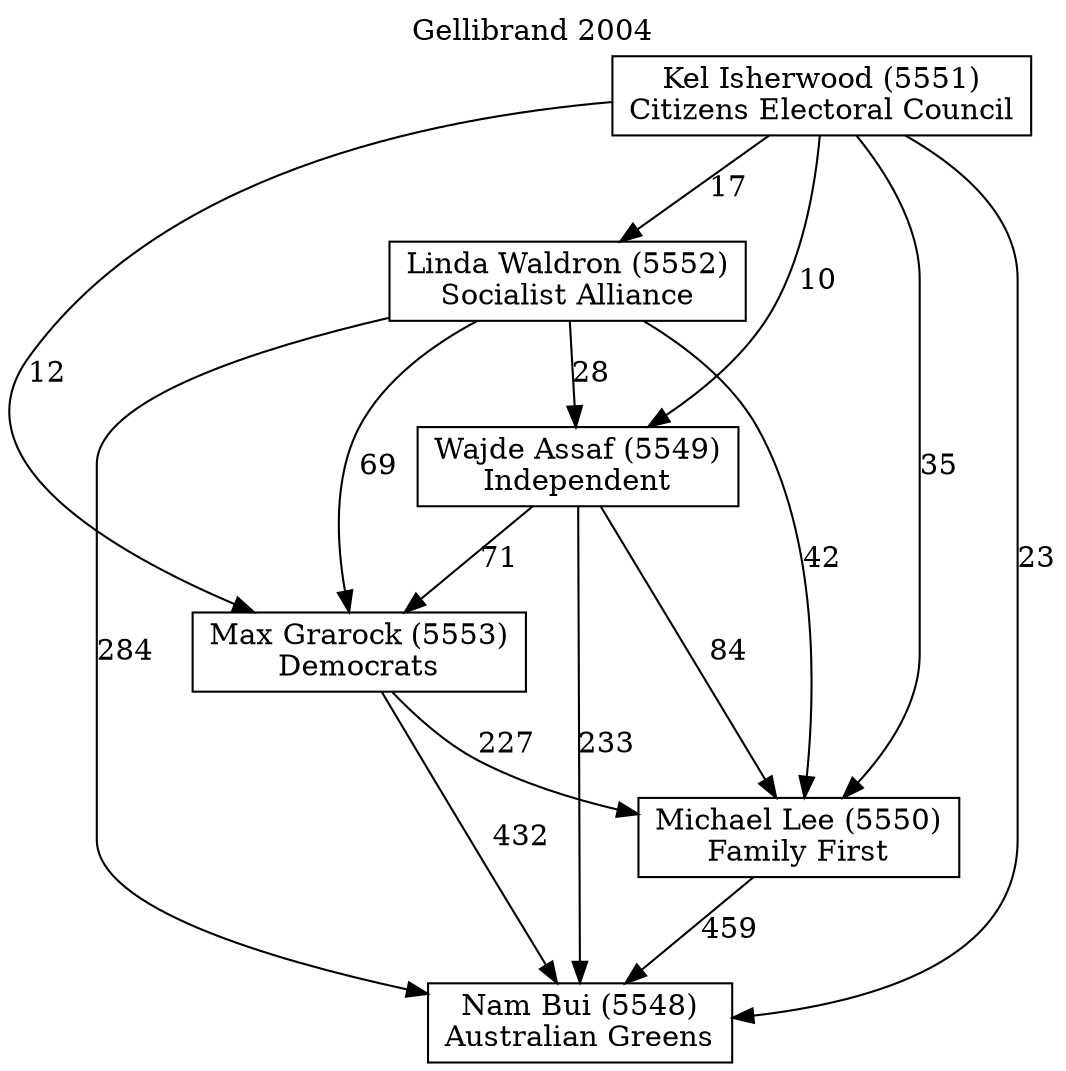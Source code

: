 // House preference flow
digraph "Nam Bui (5548)_Gellibrand_2004" {
	graph [label="Gellibrand 2004" labelloc=t mclimit=10]
	node [shape=box]
	"Kel Isherwood (5551)" [label="Kel Isherwood (5551)
Citizens Electoral Council"]
	"Linda Waldron (5552)" [label="Linda Waldron (5552)
Socialist Alliance"]
	"Max Grarock (5553)" [label="Max Grarock (5553)
Democrats"]
	"Michael Lee (5550)" [label="Michael Lee (5550)
Family First"]
	"Nam Bui (5548)" [label="Nam Bui (5548)
Australian Greens"]
	"Wajde Assaf (5549)" [label="Wajde Assaf (5549)
Independent"]
	"Kel Isherwood (5551)" -> "Linda Waldron (5552)" [label=17]
	"Kel Isherwood (5551)" -> "Max Grarock (5553)" [label=12]
	"Kel Isherwood (5551)" -> "Michael Lee (5550)" [label=35]
	"Kel Isherwood (5551)" -> "Nam Bui (5548)" [label=23]
	"Kel Isherwood (5551)" -> "Wajde Assaf (5549)" [label=10]
	"Linda Waldron (5552)" -> "Max Grarock (5553)" [label=69]
	"Linda Waldron (5552)" -> "Michael Lee (5550)" [label=42]
	"Linda Waldron (5552)" -> "Nam Bui (5548)" [label=284]
	"Linda Waldron (5552)" -> "Wajde Assaf (5549)" [label=28]
	"Max Grarock (5553)" -> "Michael Lee (5550)" [label=227]
	"Max Grarock (5553)" -> "Nam Bui (5548)" [label=432]
	"Michael Lee (5550)" -> "Nam Bui (5548)" [label=459]
	"Wajde Assaf (5549)" -> "Max Grarock (5553)" [label=71]
	"Wajde Assaf (5549)" -> "Michael Lee (5550)" [label=84]
	"Wajde Assaf (5549)" -> "Nam Bui (5548)" [label=233]
}
